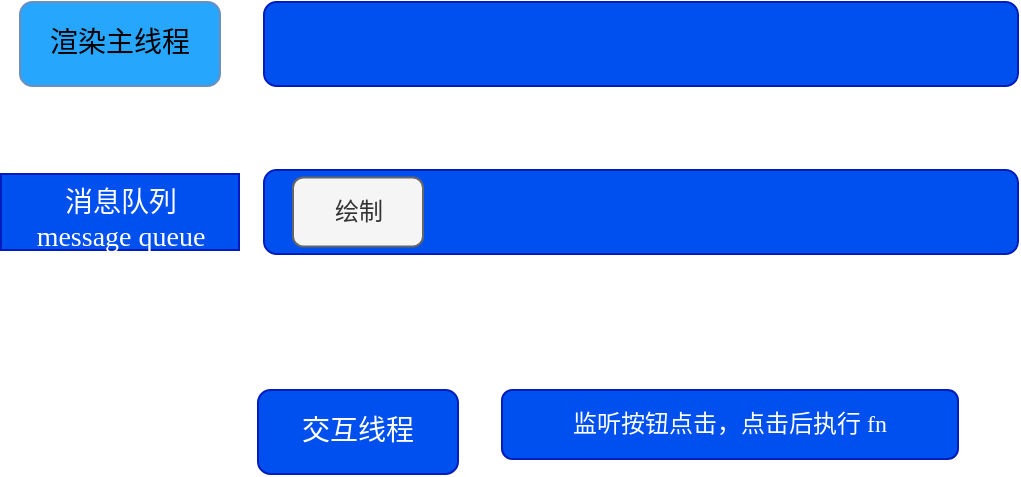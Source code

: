 <mxfile>
    <diagram id="j6MMx3zVA6UG3kYNeDhy" name="单队列演示">
        <mxGraphModel dx="770" dy="520" grid="0" gridSize="10" guides="1" tooltips="1" connect="1" arrows="1" fold="1" page="1" pageScale="1" pageWidth="827" pageHeight="1169" background="#ffffff" math="0" shadow="0">
            <root>
                <mxCell id="0"/>
                <mxCell id="1" parent="0"/>
                <mxCell id="2" value="渲染主线程" style="rounded=1;whiteSpace=wrap;html=1;fontFamily=Roboto Mono;fontSize=14;fillColor=#26A6FC;strokeColor=#6c8ebf;" parent="1" vertex="1">
                    <mxGeometry x="89" y="119" width="100" height="42" as="geometry"/>
                </mxCell>
                <mxCell id="3" value="" style="rounded=1;whiteSpace=wrap;html=1;fontFamily=Roboto Mono;fontSize=14;fillColor=#0050ef;strokeColor=#001DBC;fontColor=#ffffff;" parent="1" vertex="1">
                    <mxGeometry x="211" y="119" width="377" height="42" as="geometry"/>
                </mxCell>
                <mxCell id="4" value="" style="rounded=1;whiteSpace=wrap;html=1;fontFamily=Roboto Mono;fontSize=14;fillColor=#0050ef;strokeColor=#001DBC;fontColor=#ffffff;" parent="1" vertex="1">
                    <mxGeometry x="211" y="203" width="377" height="42" as="geometry"/>
                </mxCell>
                <mxCell id="5" value="消息队列&lt;br&gt;message queue" style="text;html=1;align=center;verticalAlign=top;resizable=0;points=[];autosize=1;strokeColor=#001DBC;fillColor=#0050ef;fontSize=14;fontFamily=Roboto Mono;fontColor=#ffffff;" parent="1" vertex="1">
                    <mxGeometry x="79.5" y="205" width="119" height="38" as="geometry"/>
                </mxCell>
                <mxCell id="11" value="交互线程" style="rounded=1;whiteSpace=wrap;html=1;fontFamily=Roboto Mono;fontSize=14;fillColor=#0050ef;strokeColor=#001DBC;fontColor=#ffffff;" parent="1" vertex="1">
                    <mxGeometry x="208" y="313" width="100" height="42" as="geometry"/>
                </mxCell>
                <mxCell id="27" value="监听按钮点击，点击后执行 fn" style="rounded=1;whiteSpace=wrap;html=1;fontFamily=Roboto Mono;fontSize=12;fillColor=#0050ef;strokeColor=#001DBC;fontColor=#ffffff;" parent="1" vertex="1">
                    <mxGeometry x="330" y="313" width="228" height="34.5" as="geometry"/>
                </mxCell>
                <mxCell id="30" value="绘制" style="rounded=1;whiteSpace=wrap;html=1;fontFamily=Roboto Mono;fontSize=12;fillColor=#f5f5f5;strokeColor=#666666;fontColor=#333333;" parent="1" vertex="1">
                    <mxGeometry x="225.5" y="206.75" width="65" height="34.5" as="geometry"/>
                </mxCell>
            </root>
        </mxGraphModel>
    </diagram>
    <diagram name="多队列演示" id="qosdZPUmqT6TrNY6YO2C">
        <mxGraphModel dx="764" dy="412" grid="0" gridSize="10" guides="1" tooltips="1" connect="1" arrows="1" fold="1" page="1" pageScale="1" pageWidth="827" pageHeight="1169" math="0" shadow="0">
            <root>
                <mxCell id="IcJjtIm7yJr0aKIhH1Xx-0"/>
                <mxCell id="IcJjtIm7yJr0aKIhH1Xx-1" parent="IcJjtIm7yJr0aKIhH1Xx-0"/>
                <mxCell id="IcJjtIm7yJr0aKIhH1Xx-2" value="渲染主线程" style="rounded=1;whiteSpace=wrap;html=1;fontFamily=Roboto Mono;fontSize=14;fillColor=#dae8fc;strokeColor=#6c8ebf;" parent="IcJjtIm7yJr0aKIhH1Xx-1" vertex="1">
                    <mxGeometry x="89" y="119" width="100" height="42" as="geometry"/>
                </mxCell>
                <mxCell id="IcJjtIm7yJr0aKIhH1Xx-3" value="" style="rounded=1;whiteSpace=wrap;html=1;fontFamily=Roboto Mono;fontSize=14;fillColor=#dae8fc;strokeColor=#6c8ebf;" parent="IcJjtIm7yJr0aKIhH1Xx-1" vertex="1">
                    <mxGeometry x="211" y="119" width="377" height="42" as="geometry"/>
                </mxCell>
                <mxCell id="IcJjtIm7yJr0aKIhH1Xx-4" value="" style="rounded=1;whiteSpace=wrap;html=1;fontFamily=Roboto Mono;fontSize=14;fillColor=#f5f5f5;strokeColor=#666666;fontColor=#333333;" parent="IcJjtIm7yJr0aKIhH1Xx-1" vertex="1">
                    <mxGeometry x="211" y="234" width="377" height="42" as="geometry"/>
                </mxCell>
                <mxCell id="IcJjtIm7yJr0aKIhH1Xx-5" value="延时队列" style="text;html=1;align=center;verticalAlign=top;resizable=0;points=[];autosize=1;strokeColor=none;fillColor=none;fontSize=14;fontFamily=Roboto Mono;" parent="IcJjtIm7yJr0aKIhH1Xx-1" vertex="1">
                    <mxGeometry x="109" y="244.5" width="66" height="21" as="geometry"/>
                </mxCell>
                <mxCell id="IcJjtIm7yJr0aKIhH1Xx-6" value="其他线程" style="rounded=1;whiteSpace=wrap;html=1;fontFamily=Roboto Mono;fontSize=14;fillColor=#ffe6cc;strokeColor=#d79b00;" parent="IcJjtIm7yJr0aKIhH1Xx-1" vertex="1">
                    <mxGeometry x="211" y="361" width="100" height="42" as="geometry"/>
                </mxCell>
                <mxCell id="IcJjtIm7yJr0aKIhH1Xx-8" value="交互队列" style="text;html=1;align=center;verticalAlign=top;resizable=0;points=[];autosize=1;strokeColor=none;fillColor=none;fontSize=14;fontFamily=Roboto Mono;" parent="IcJjtIm7yJr0aKIhH1Xx-1" vertex="1">
                    <mxGeometry x="109" y="300" width="66" height="21" as="geometry"/>
                </mxCell>
                <mxCell id="IcJjtIm7yJr0aKIhH1Xx-9" value="" style="rounded=1;whiteSpace=wrap;html=1;fontFamily=Roboto Mono;fontSize=14;fillColor=#f5f5f5;strokeColor=#666666;fontColor=#333333;" parent="IcJjtIm7yJr0aKIhH1Xx-1" vertex="1">
                    <mxGeometry x="211" y="291" width="377" height="42" as="geometry"/>
                </mxCell>
                <mxCell id="IcJjtIm7yJr0aKIhH1Xx-10" value="" style="rounded=1;whiteSpace=wrap;html=1;fontFamily=Roboto Mono;fontSize=14;fillColor=#f8cecc;strokeColor=#b85450;" parent="IcJjtIm7yJr0aKIhH1Xx-1" vertex="1">
                    <mxGeometry x="211" y="176" width="377" height="42" as="geometry"/>
                </mxCell>
                <mxCell id="IcJjtIm7yJr0aKIhH1Xx-11" value="微队列" style="text;html=1;align=center;verticalAlign=top;resizable=0;points=[];autosize=1;strokeColor=none;fillColor=none;fontSize=14;fontFamily=Roboto Mono;" parent="IcJjtIm7yJr0aKIhH1Xx-1" vertex="1">
                    <mxGeometry x="116" y="186.5" width="52" height="21" as="geometry"/>
                </mxCell>
                <mxCell id="39OcCqufpP5kzP_BHJvC-10" value="fn3" style="rounded=1;whiteSpace=wrap;html=1;fontFamily=Roboto Mono;fontSize=12;fillColor=#f5f5f5;strokeColor=#666666;fontColor=#333333;" parent="IcJjtIm7yJr0aKIhH1Xx-1" vertex="1">
                    <mxGeometry x="219" y="240.5" width="97" height="29" as="geometry"/>
                </mxCell>
            </root>
        </mxGraphModel>
    </diagram>
</mxfile>